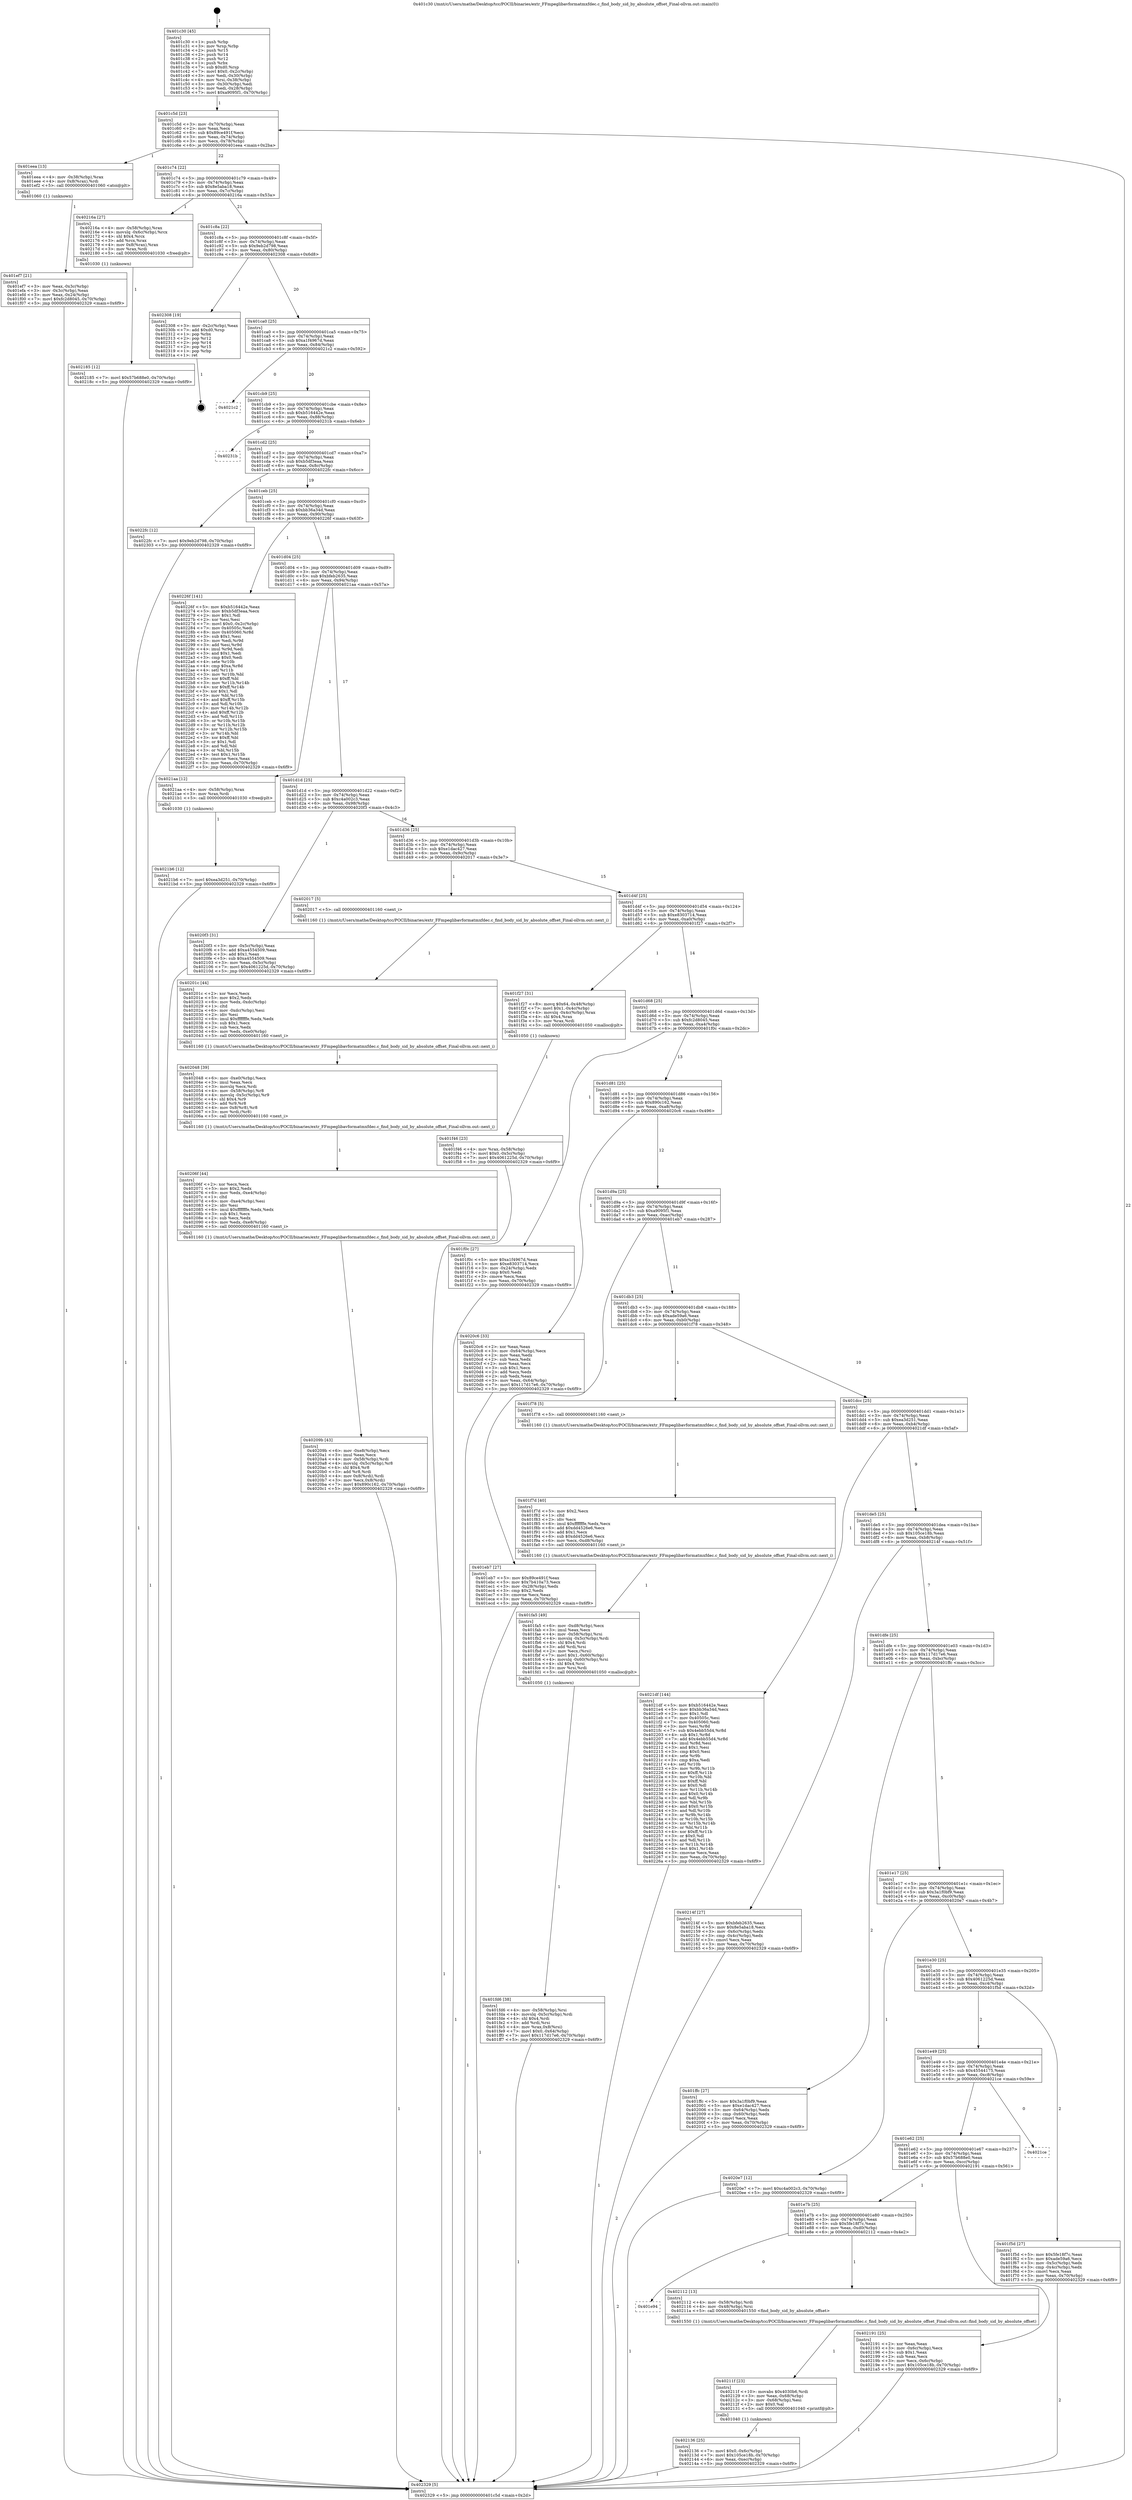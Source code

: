 digraph "0x401c30" {
  label = "0x401c30 (/mnt/c/Users/mathe/Desktop/tcc/POCII/binaries/extr_FFmpeglibavformatmxfdec.c_find_body_sid_by_absolute_offset_Final-ollvm.out::main(0))"
  labelloc = "t"
  node[shape=record]

  Entry [label="",width=0.3,height=0.3,shape=circle,fillcolor=black,style=filled]
  "0x401c5d" [label="{
     0x401c5d [23]\l
     | [instrs]\l
     &nbsp;&nbsp;0x401c5d \<+3\>: mov -0x70(%rbp),%eax\l
     &nbsp;&nbsp;0x401c60 \<+2\>: mov %eax,%ecx\l
     &nbsp;&nbsp;0x401c62 \<+6\>: sub $0x89ce491f,%ecx\l
     &nbsp;&nbsp;0x401c68 \<+3\>: mov %eax,-0x74(%rbp)\l
     &nbsp;&nbsp;0x401c6b \<+3\>: mov %ecx,-0x78(%rbp)\l
     &nbsp;&nbsp;0x401c6e \<+6\>: je 0000000000401eea \<main+0x2ba\>\l
  }"]
  "0x401eea" [label="{
     0x401eea [13]\l
     | [instrs]\l
     &nbsp;&nbsp;0x401eea \<+4\>: mov -0x38(%rbp),%rax\l
     &nbsp;&nbsp;0x401eee \<+4\>: mov 0x8(%rax),%rdi\l
     &nbsp;&nbsp;0x401ef2 \<+5\>: call 0000000000401060 \<atoi@plt\>\l
     | [calls]\l
     &nbsp;&nbsp;0x401060 \{1\} (unknown)\l
  }"]
  "0x401c74" [label="{
     0x401c74 [22]\l
     | [instrs]\l
     &nbsp;&nbsp;0x401c74 \<+5\>: jmp 0000000000401c79 \<main+0x49\>\l
     &nbsp;&nbsp;0x401c79 \<+3\>: mov -0x74(%rbp),%eax\l
     &nbsp;&nbsp;0x401c7c \<+5\>: sub $0x8e5aba18,%eax\l
     &nbsp;&nbsp;0x401c81 \<+3\>: mov %eax,-0x7c(%rbp)\l
     &nbsp;&nbsp;0x401c84 \<+6\>: je 000000000040216a \<main+0x53a\>\l
  }"]
  Exit [label="",width=0.3,height=0.3,shape=circle,fillcolor=black,style=filled,peripheries=2]
  "0x40216a" [label="{
     0x40216a [27]\l
     | [instrs]\l
     &nbsp;&nbsp;0x40216a \<+4\>: mov -0x58(%rbp),%rax\l
     &nbsp;&nbsp;0x40216e \<+4\>: movslq -0x6c(%rbp),%rcx\l
     &nbsp;&nbsp;0x402172 \<+4\>: shl $0x4,%rcx\l
     &nbsp;&nbsp;0x402176 \<+3\>: add %rcx,%rax\l
     &nbsp;&nbsp;0x402179 \<+4\>: mov 0x8(%rax),%rax\l
     &nbsp;&nbsp;0x40217d \<+3\>: mov %rax,%rdi\l
     &nbsp;&nbsp;0x402180 \<+5\>: call 0000000000401030 \<free@plt\>\l
     | [calls]\l
     &nbsp;&nbsp;0x401030 \{1\} (unknown)\l
  }"]
  "0x401c8a" [label="{
     0x401c8a [22]\l
     | [instrs]\l
     &nbsp;&nbsp;0x401c8a \<+5\>: jmp 0000000000401c8f \<main+0x5f\>\l
     &nbsp;&nbsp;0x401c8f \<+3\>: mov -0x74(%rbp),%eax\l
     &nbsp;&nbsp;0x401c92 \<+5\>: sub $0x9eb2d798,%eax\l
     &nbsp;&nbsp;0x401c97 \<+3\>: mov %eax,-0x80(%rbp)\l
     &nbsp;&nbsp;0x401c9a \<+6\>: je 0000000000402308 \<main+0x6d8\>\l
  }"]
  "0x4021b6" [label="{
     0x4021b6 [12]\l
     | [instrs]\l
     &nbsp;&nbsp;0x4021b6 \<+7\>: movl $0xea3d251,-0x70(%rbp)\l
     &nbsp;&nbsp;0x4021bd \<+5\>: jmp 0000000000402329 \<main+0x6f9\>\l
  }"]
  "0x402308" [label="{
     0x402308 [19]\l
     | [instrs]\l
     &nbsp;&nbsp;0x402308 \<+3\>: mov -0x2c(%rbp),%eax\l
     &nbsp;&nbsp;0x40230b \<+7\>: add $0xd0,%rsp\l
     &nbsp;&nbsp;0x402312 \<+1\>: pop %rbx\l
     &nbsp;&nbsp;0x402313 \<+2\>: pop %r12\l
     &nbsp;&nbsp;0x402315 \<+2\>: pop %r14\l
     &nbsp;&nbsp;0x402317 \<+2\>: pop %r15\l
     &nbsp;&nbsp;0x402319 \<+1\>: pop %rbp\l
     &nbsp;&nbsp;0x40231a \<+1\>: ret\l
  }"]
  "0x401ca0" [label="{
     0x401ca0 [25]\l
     | [instrs]\l
     &nbsp;&nbsp;0x401ca0 \<+5\>: jmp 0000000000401ca5 \<main+0x75\>\l
     &nbsp;&nbsp;0x401ca5 \<+3\>: mov -0x74(%rbp),%eax\l
     &nbsp;&nbsp;0x401ca8 \<+5\>: sub $0xa1f4967d,%eax\l
     &nbsp;&nbsp;0x401cad \<+6\>: mov %eax,-0x84(%rbp)\l
     &nbsp;&nbsp;0x401cb3 \<+6\>: je 00000000004021c2 \<main+0x592\>\l
  }"]
  "0x402185" [label="{
     0x402185 [12]\l
     | [instrs]\l
     &nbsp;&nbsp;0x402185 \<+7\>: movl $0x57b688e0,-0x70(%rbp)\l
     &nbsp;&nbsp;0x40218c \<+5\>: jmp 0000000000402329 \<main+0x6f9\>\l
  }"]
  "0x4021c2" [label="{
     0x4021c2\l
  }", style=dashed]
  "0x401cb9" [label="{
     0x401cb9 [25]\l
     | [instrs]\l
     &nbsp;&nbsp;0x401cb9 \<+5\>: jmp 0000000000401cbe \<main+0x8e\>\l
     &nbsp;&nbsp;0x401cbe \<+3\>: mov -0x74(%rbp),%eax\l
     &nbsp;&nbsp;0x401cc1 \<+5\>: sub $0xb516442e,%eax\l
     &nbsp;&nbsp;0x401cc6 \<+6\>: mov %eax,-0x88(%rbp)\l
     &nbsp;&nbsp;0x401ccc \<+6\>: je 000000000040231b \<main+0x6eb\>\l
  }"]
  "0x402136" [label="{
     0x402136 [25]\l
     | [instrs]\l
     &nbsp;&nbsp;0x402136 \<+7\>: movl $0x0,-0x6c(%rbp)\l
     &nbsp;&nbsp;0x40213d \<+7\>: movl $0x105ce18b,-0x70(%rbp)\l
     &nbsp;&nbsp;0x402144 \<+6\>: mov %eax,-0xec(%rbp)\l
     &nbsp;&nbsp;0x40214a \<+5\>: jmp 0000000000402329 \<main+0x6f9\>\l
  }"]
  "0x40231b" [label="{
     0x40231b\l
  }", style=dashed]
  "0x401cd2" [label="{
     0x401cd2 [25]\l
     | [instrs]\l
     &nbsp;&nbsp;0x401cd2 \<+5\>: jmp 0000000000401cd7 \<main+0xa7\>\l
     &nbsp;&nbsp;0x401cd7 \<+3\>: mov -0x74(%rbp),%eax\l
     &nbsp;&nbsp;0x401cda \<+5\>: sub $0xb5df3eaa,%eax\l
     &nbsp;&nbsp;0x401cdf \<+6\>: mov %eax,-0x8c(%rbp)\l
     &nbsp;&nbsp;0x401ce5 \<+6\>: je 00000000004022fc \<main+0x6cc\>\l
  }"]
  "0x40211f" [label="{
     0x40211f [23]\l
     | [instrs]\l
     &nbsp;&nbsp;0x40211f \<+10\>: movabs $0x4030b6,%rdi\l
     &nbsp;&nbsp;0x402129 \<+3\>: mov %eax,-0x68(%rbp)\l
     &nbsp;&nbsp;0x40212c \<+3\>: mov -0x68(%rbp),%esi\l
     &nbsp;&nbsp;0x40212f \<+2\>: mov $0x0,%al\l
     &nbsp;&nbsp;0x402131 \<+5\>: call 0000000000401040 \<printf@plt\>\l
     | [calls]\l
     &nbsp;&nbsp;0x401040 \{1\} (unknown)\l
  }"]
  "0x4022fc" [label="{
     0x4022fc [12]\l
     | [instrs]\l
     &nbsp;&nbsp;0x4022fc \<+7\>: movl $0x9eb2d798,-0x70(%rbp)\l
     &nbsp;&nbsp;0x402303 \<+5\>: jmp 0000000000402329 \<main+0x6f9\>\l
  }"]
  "0x401ceb" [label="{
     0x401ceb [25]\l
     | [instrs]\l
     &nbsp;&nbsp;0x401ceb \<+5\>: jmp 0000000000401cf0 \<main+0xc0\>\l
     &nbsp;&nbsp;0x401cf0 \<+3\>: mov -0x74(%rbp),%eax\l
     &nbsp;&nbsp;0x401cf3 \<+5\>: sub $0xbb36a34d,%eax\l
     &nbsp;&nbsp;0x401cf8 \<+6\>: mov %eax,-0x90(%rbp)\l
     &nbsp;&nbsp;0x401cfe \<+6\>: je 000000000040226f \<main+0x63f\>\l
  }"]
  "0x401e94" [label="{
     0x401e94\l
  }", style=dashed]
  "0x40226f" [label="{
     0x40226f [141]\l
     | [instrs]\l
     &nbsp;&nbsp;0x40226f \<+5\>: mov $0xb516442e,%eax\l
     &nbsp;&nbsp;0x402274 \<+5\>: mov $0xb5df3eaa,%ecx\l
     &nbsp;&nbsp;0x402279 \<+2\>: mov $0x1,%dl\l
     &nbsp;&nbsp;0x40227b \<+2\>: xor %esi,%esi\l
     &nbsp;&nbsp;0x40227d \<+7\>: movl $0x0,-0x2c(%rbp)\l
     &nbsp;&nbsp;0x402284 \<+7\>: mov 0x40505c,%edi\l
     &nbsp;&nbsp;0x40228b \<+8\>: mov 0x405060,%r8d\l
     &nbsp;&nbsp;0x402293 \<+3\>: sub $0x1,%esi\l
     &nbsp;&nbsp;0x402296 \<+3\>: mov %edi,%r9d\l
     &nbsp;&nbsp;0x402299 \<+3\>: add %esi,%r9d\l
     &nbsp;&nbsp;0x40229c \<+4\>: imul %r9d,%edi\l
     &nbsp;&nbsp;0x4022a0 \<+3\>: and $0x1,%edi\l
     &nbsp;&nbsp;0x4022a3 \<+3\>: cmp $0x0,%edi\l
     &nbsp;&nbsp;0x4022a6 \<+4\>: sete %r10b\l
     &nbsp;&nbsp;0x4022aa \<+4\>: cmp $0xa,%r8d\l
     &nbsp;&nbsp;0x4022ae \<+4\>: setl %r11b\l
     &nbsp;&nbsp;0x4022b2 \<+3\>: mov %r10b,%bl\l
     &nbsp;&nbsp;0x4022b5 \<+3\>: xor $0xff,%bl\l
     &nbsp;&nbsp;0x4022b8 \<+3\>: mov %r11b,%r14b\l
     &nbsp;&nbsp;0x4022bb \<+4\>: xor $0xff,%r14b\l
     &nbsp;&nbsp;0x4022bf \<+3\>: xor $0x1,%dl\l
     &nbsp;&nbsp;0x4022c2 \<+3\>: mov %bl,%r15b\l
     &nbsp;&nbsp;0x4022c5 \<+4\>: and $0xff,%r15b\l
     &nbsp;&nbsp;0x4022c9 \<+3\>: and %dl,%r10b\l
     &nbsp;&nbsp;0x4022cc \<+3\>: mov %r14b,%r12b\l
     &nbsp;&nbsp;0x4022cf \<+4\>: and $0xff,%r12b\l
     &nbsp;&nbsp;0x4022d3 \<+3\>: and %dl,%r11b\l
     &nbsp;&nbsp;0x4022d6 \<+3\>: or %r10b,%r15b\l
     &nbsp;&nbsp;0x4022d9 \<+3\>: or %r11b,%r12b\l
     &nbsp;&nbsp;0x4022dc \<+3\>: xor %r12b,%r15b\l
     &nbsp;&nbsp;0x4022df \<+3\>: or %r14b,%bl\l
     &nbsp;&nbsp;0x4022e2 \<+3\>: xor $0xff,%bl\l
     &nbsp;&nbsp;0x4022e5 \<+3\>: or $0x1,%dl\l
     &nbsp;&nbsp;0x4022e8 \<+2\>: and %dl,%bl\l
     &nbsp;&nbsp;0x4022ea \<+3\>: or %bl,%r15b\l
     &nbsp;&nbsp;0x4022ed \<+4\>: test $0x1,%r15b\l
     &nbsp;&nbsp;0x4022f1 \<+3\>: cmovne %ecx,%eax\l
     &nbsp;&nbsp;0x4022f4 \<+3\>: mov %eax,-0x70(%rbp)\l
     &nbsp;&nbsp;0x4022f7 \<+5\>: jmp 0000000000402329 \<main+0x6f9\>\l
  }"]
  "0x401d04" [label="{
     0x401d04 [25]\l
     | [instrs]\l
     &nbsp;&nbsp;0x401d04 \<+5\>: jmp 0000000000401d09 \<main+0xd9\>\l
     &nbsp;&nbsp;0x401d09 \<+3\>: mov -0x74(%rbp),%eax\l
     &nbsp;&nbsp;0x401d0c \<+5\>: sub $0xbfeb2635,%eax\l
     &nbsp;&nbsp;0x401d11 \<+6\>: mov %eax,-0x94(%rbp)\l
     &nbsp;&nbsp;0x401d17 \<+6\>: je 00000000004021aa \<main+0x57a\>\l
  }"]
  "0x402112" [label="{
     0x402112 [13]\l
     | [instrs]\l
     &nbsp;&nbsp;0x402112 \<+4\>: mov -0x58(%rbp),%rdi\l
     &nbsp;&nbsp;0x402116 \<+4\>: mov -0x48(%rbp),%rsi\l
     &nbsp;&nbsp;0x40211a \<+5\>: call 0000000000401550 \<find_body_sid_by_absolute_offset\>\l
     | [calls]\l
     &nbsp;&nbsp;0x401550 \{1\} (/mnt/c/Users/mathe/Desktop/tcc/POCII/binaries/extr_FFmpeglibavformatmxfdec.c_find_body_sid_by_absolute_offset_Final-ollvm.out::find_body_sid_by_absolute_offset)\l
  }"]
  "0x4021aa" [label="{
     0x4021aa [12]\l
     | [instrs]\l
     &nbsp;&nbsp;0x4021aa \<+4\>: mov -0x58(%rbp),%rax\l
     &nbsp;&nbsp;0x4021ae \<+3\>: mov %rax,%rdi\l
     &nbsp;&nbsp;0x4021b1 \<+5\>: call 0000000000401030 \<free@plt\>\l
     | [calls]\l
     &nbsp;&nbsp;0x401030 \{1\} (unknown)\l
  }"]
  "0x401d1d" [label="{
     0x401d1d [25]\l
     | [instrs]\l
     &nbsp;&nbsp;0x401d1d \<+5\>: jmp 0000000000401d22 \<main+0xf2\>\l
     &nbsp;&nbsp;0x401d22 \<+3\>: mov -0x74(%rbp),%eax\l
     &nbsp;&nbsp;0x401d25 \<+5\>: sub $0xc4a002c3,%eax\l
     &nbsp;&nbsp;0x401d2a \<+6\>: mov %eax,-0x98(%rbp)\l
     &nbsp;&nbsp;0x401d30 \<+6\>: je 00000000004020f3 \<main+0x4c3\>\l
  }"]
  "0x401e7b" [label="{
     0x401e7b [25]\l
     | [instrs]\l
     &nbsp;&nbsp;0x401e7b \<+5\>: jmp 0000000000401e80 \<main+0x250\>\l
     &nbsp;&nbsp;0x401e80 \<+3\>: mov -0x74(%rbp),%eax\l
     &nbsp;&nbsp;0x401e83 \<+5\>: sub $0x5fe18f7c,%eax\l
     &nbsp;&nbsp;0x401e88 \<+6\>: mov %eax,-0xd0(%rbp)\l
     &nbsp;&nbsp;0x401e8e \<+6\>: je 0000000000402112 \<main+0x4e2\>\l
  }"]
  "0x4020f3" [label="{
     0x4020f3 [31]\l
     | [instrs]\l
     &nbsp;&nbsp;0x4020f3 \<+3\>: mov -0x5c(%rbp),%eax\l
     &nbsp;&nbsp;0x4020f6 \<+5\>: add $0xa4554509,%eax\l
     &nbsp;&nbsp;0x4020fb \<+3\>: add $0x1,%eax\l
     &nbsp;&nbsp;0x4020fe \<+5\>: sub $0xa4554509,%eax\l
     &nbsp;&nbsp;0x402103 \<+3\>: mov %eax,-0x5c(%rbp)\l
     &nbsp;&nbsp;0x402106 \<+7\>: movl $0x4061225d,-0x70(%rbp)\l
     &nbsp;&nbsp;0x40210d \<+5\>: jmp 0000000000402329 \<main+0x6f9\>\l
  }"]
  "0x401d36" [label="{
     0x401d36 [25]\l
     | [instrs]\l
     &nbsp;&nbsp;0x401d36 \<+5\>: jmp 0000000000401d3b \<main+0x10b\>\l
     &nbsp;&nbsp;0x401d3b \<+3\>: mov -0x74(%rbp),%eax\l
     &nbsp;&nbsp;0x401d3e \<+5\>: sub $0xe1dac427,%eax\l
     &nbsp;&nbsp;0x401d43 \<+6\>: mov %eax,-0x9c(%rbp)\l
     &nbsp;&nbsp;0x401d49 \<+6\>: je 0000000000402017 \<main+0x3e7\>\l
  }"]
  "0x402191" [label="{
     0x402191 [25]\l
     | [instrs]\l
     &nbsp;&nbsp;0x402191 \<+2\>: xor %eax,%eax\l
     &nbsp;&nbsp;0x402193 \<+3\>: mov -0x6c(%rbp),%ecx\l
     &nbsp;&nbsp;0x402196 \<+3\>: sub $0x1,%eax\l
     &nbsp;&nbsp;0x402199 \<+2\>: sub %eax,%ecx\l
     &nbsp;&nbsp;0x40219b \<+3\>: mov %ecx,-0x6c(%rbp)\l
     &nbsp;&nbsp;0x40219e \<+7\>: movl $0x105ce18b,-0x70(%rbp)\l
     &nbsp;&nbsp;0x4021a5 \<+5\>: jmp 0000000000402329 \<main+0x6f9\>\l
  }"]
  "0x402017" [label="{
     0x402017 [5]\l
     | [instrs]\l
     &nbsp;&nbsp;0x402017 \<+5\>: call 0000000000401160 \<next_i\>\l
     | [calls]\l
     &nbsp;&nbsp;0x401160 \{1\} (/mnt/c/Users/mathe/Desktop/tcc/POCII/binaries/extr_FFmpeglibavformatmxfdec.c_find_body_sid_by_absolute_offset_Final-ollvm.out::next_i)\l
  }"]
  "0x401d4f" [label="{
     0x401d4f [25]\l
     | [instrs]\l
     &nbsp;&nbsp;0x401d4f \<+5\>: jmp 0000000000401d54 \<main+0x124\>\l
     &nbsp;&nbsp;0x401d54 \<+3\>: mov -0x74(%rbp),%eax\l
     &nbsp;&nbsp;0x401d57 \<+5\>: sub $0xe8303714,%eax\l
     &nbsp;&nbsp;0x401d5c \<+6\>: mov %eax,-0xa0(%rbp)\l
     &nbsp;&nbsp;0x401d62 \<+6\>: je 0000000000401f27 \<main+0x2f7\>\l
  }"]
  "0x401e62" [label="{
     0x401e62 [25]\l
     | [instrs]\l
     &nbsp;&nbsp;0x401e62 \<+5\>: jmp 0000000000401e67 \<main+0x237\>\l
     &nbsp;&nbsp;0x401e67 \<+3\>: mov -0x74(%rbp),%eax\l
     &nbsp;&nbsp;0x401e6a \<+5\>: sub $0x57b688e0,%eax\l
     &nbsp;&nbsp;0x401e6f \<+6\>: mov %eax,-0xcc(%rbp)\l
     &nbsp;&nbsp;0x401e75 \<+6\>: je 0000000000402191 \<main+0x561\>\l
  }"]
  "0x401f27" [label="{
     0x401f27 [31]\l
     | [instrs]\l
     &nbsp;&nbsp;0x401f27 \<+8\>: movq $0x64,-0x48(%rbp)\l
     &nbsp;&nbsp;0x401f2f \<+7\>: movl $0x1,-0x4c(%rbp)\l
     &nbsp;&nbsp;0x401f36 \<+4\>: movslq -0x4c(%rbp),%rax\l
     &nbsp;&nbsp;0x401f3a \<+4\>: shl $0x4,%rax\l
     &nbsp;&nbsp;0x401f3e \<+3\>: mov %rax,%rdi\l
     &nbsp;&nbsp;0x401f41 \<+5\>: call 0000000000401050 \<malloc@plt\>\l
     | [calls]\l
     &nbsp;&nbsp;0x401050 \{1\} (unknown)\l
  }"]
  "0x401d68" [label="{
     0x401d68 [25]\l
     | [instrs]\l
     &nbsp;&nbsp;0x401d68 \<+5\>: jmp 0000000000401d6d \<main+0x13d\>\l
     &nbsp;&nbsp;0x401d6d \<+3\>: mov -0x74(%rbp),%eax\l
     &nbsp;&nbsp;0x401d70 \<+5\>: sub $0xfc2d8045,%eax\l
     &nbsp;&nbsp;0x401d75 \<+6\>: mov %eax,-0xa4(%rbp)\l
     &nbsp;&nbsp;0x401d7b \<+6\>: je 0000000000401f0c \<main+0x2dc\>\l
  }"]
  "0x4021ce" [label="{
     0x4021ce\l
  }", style=dashed]
  "0x401f0c" [label="{
     0x401f0c [27]\l
     | [instrs]\l
     &nbsp;&nbsp;0x401f0c \<+5\>: mov $0xa1f4967d,%eax\l
     &nbsp;&nbsp;0x401f11 \<+5\>: mov $0xe8303714,%ecx\l
     &nbsp;&nbsp;0x401f16 \<+3\>: mov -0x24(%rbp),%edx\l
     &nbsp;&nbsp;0x401f19 \<+3\>: cmp $0x0,%edx\l
     &nbsp;&nbsp;0x401f1c \<+3\>: cmove %ecx,%eax\l
     &nbsp;&nbsp;0x401f1f \<+3\>: mov %eax,-0x70(%rbp)\l
     &nbsp;&nbsp;0x401f22 \<+5\>: jmp 0000000000402329 \<main+0x6f9\>\l
  }"]
  "0x401d81" [label="{
     0x401d81 [25]\l
     | [instrs]\l
     &nbsp;&nbsp;0x401d81 \<+5\>: jmp 0000000000401d86 \<main+0x156\>\l
     &nbsp;&nbsp;0x401d86 \<+3\>: mov -0x74(%rbp),%eax\l
     &nbsp;&nbsp;0x401d89 \<+5\>: sub $0x890c162,%eax\l
     &nbsp;&nbsp;0x401d8e \<+6\>: mov %eax,-0xa8(%rbp)\l
     &nbsp;&nbsp;0x401d94 \<+6\>: je 00000000004020c6 \<main+0x496\>\l
  }"]
  "0x40209b" [label="{
     0x40209b [43]\l
     | [instrs]\l
     &nbsp;&nbsp;0x40209b \<+6\>: mov -0xe8(%rbp),%ecx\l
     &nbsp;&nbsp;0x4020a1 \<+3\>: imul %eax,%ecx\l
     &nbsp;&nbsp;0x4020a4 \<+4\>: mov -0x58(%rbp),%rdi\l
     &nbsp;&nbsp;0x4020a8 \<+4\>: movslq -0x5c(%rbp),%r8\l
     &nbsp;&nbsp;0x4020ac \<+4\>: shl $0x4,%r8\l
     &nbsp;&nbsp;0x4020b0 \<+3\>: add %r8,%rdi\l
     &nbsp;&nbsp;0x4020b3 \<+4\>: mov 0x8(%rdi),%rdi\l
     &nbsp;&nbsp;0x4020b7 \<+3\>: mov %ecx,0x8(%rdi)\l
     &nbsp;&nbsp;0x4020ba \<+7\>: movl $0x890c162,-0x70(%rbp)\l
     &nbsp;&nbsp;0x4020c1 \<+5\>: jmp 0000000000402329 \<main+0x6f9\>\l
  }"]
  "0x4020c6" [label="{
     0x4020c6 [33]\l
     | [instrs]\l
     &nbsp;&nbsp;0x4020c6 \<+2\>: xor %eax,%eax\l
     &nbsp;&nbsp;0x4020c8 \<+3\>: mov -0x64(%rbp),%ecx\l
     &nbsp;&nbsp;0x4020cb \<+2\>: mov %eax,%edx\l
     &nbsp;&nbsp;0x4020cd \<+2\>: sub %ecx,%edx\l
     &nbsp;&nbsp;0x4020cf \<+2\>: mov %eax,%ecx\l
     &nbsp;&nbsp;0x4020d1 \<+3\>: sub $0x1,%ecx\l
     &nbsp;&nbsp;0x4020d4 \<+2\>: add %ecx,%edx\l
     &nbsp;&nbsp;0x4020d6 \<+2\>: sub %edx,%eax\l
     &nbsp;&nbsp;0x4020d8 \<+3\>: mov %eax,-0x64(%rbp)\l
     &nbsp;&nbsp;0x4020db \<+7\>: movl $0x117d17e6,-0x70(%rbp)\l
     &nbsp;&nbsp;0x4020e2 \<+5\>: jmp 0000000000402329 \<main+0x6f9\>\l
  }"]
  "0x401d9a" [label="{
     0x401d9a [25]\l
     | [instrs]\l
     &nbsp;&nbsp;0x401d9a \<+5\>: jmp 0000000000401d9f \<main+0x16f\>\l
     &nbsp;&nbsp;0x401d9f \<+3\>: mov -0x74(%rbp),%eax\l
     &nbsp;&nbsp;0x401da2 \<+5\>: sub $0xa9095f1,%eax\l
     &nbsp;&nbsp;0x401da7 \<+6\>: mov %eax,-0xac(%rbp)\l
     &nbsp;&nbsp;0x401dad \<+6\>: je 0000000000401eb7 \<main+0x287\>\l
  }"]
  "0x40206f" [label="{
     0x40206f [44]\l
     | [instrs]\l
     &nbsp;&nbsp;0x40206f \<+2\>: xor %ecx,%ecx\l
     &nbsp;&nbsp;0x402071 \<+5\>: mov $0x2,%edx\l
     &nbsp;&nbsp;0x402076 \<+6\>: mov %edx,-0xe4(%rbp)\l
     &nbsp;&nbsp;0x40207c \<+1\>: cltd\l
     &nbsp;&nbsp;0x40207d \<+6\>: mov -0xe4(%rbp),%esi\l
     &nbsp;&nbsp;0x402083 \<+2\>: idiv %esi\l
     &nbsp;&nbsp;0x402085 \<+6\>: imul $0xfffffffe,%edx,%edx\l
     &nbsp;&nbsp;0x40208b \<+3\>: sub $0x1,%ecx\l
     &nbsp;&nbsp;0x40208e \<+2\>: sub %ecx,%edx\l
     &nbsp;&nbsp;0x402090 \<+6\>: mov %edx,-0xe8(%rbp)\l
     &nbsp;&nbsp;0x402096 \<+5\>: call 0000000000401160 \<next_i\>\l
     | [calls]\l
     &nbsp;&nbsp;0x401160 \{1\} (/mnt/c/Users/mathe/Desktop/tcc/POCII/binaries/extr_FFmpeglibavformatmxfdec.c_find_body_sid_by_absolute_offset_Final-ollvm.out::next_i)\l
  }"]
  "0x401eb7" [label="{
     0x401eb7 [27]\l
     | [instrs]\l
     &nbsp;&nbsp;0x401eb7 \<+5\>: mov $0x89ce491f,%eax\l
     &nbsp;&nbsp;0x401ebc \<+5\>: mov $0x7b410a73,%ecx\l
     &nbsp;&nbsp;0x401ec1 \<+3\>: mov -0x28(%rbp),%edx\l
     &nbsp;&nbsp;0x401ec4 \<+3\>: cmp $0x2,%edx\l
     &nbsp;&nbsp;0x401ec7 \<+3\>: cmovne %ecx,%eax\l
     &nbsp;&nbsp;0x401eca \<+3\>: mov %eax,-0x70(%rbp)\l
     &nbsp;&nbsp;0x401ecd \<+5\>: jmp 0000000000402329 \<main+0x6f9\>\l
  }"]
  "0x401db3" [label="{
     0x401db3 [25]\l
     | [instrs]\l
     &nbsp;&nbsp;0x401db3 \<+5\>: jmp 0000000000401db8 \<main+0x188\>\l
     &nbsp;&nbsp;0x401db8 \<+3\>: mov -0x74(%rbp),%eax\l
     &nbsp;&nbsp;0x401dbb \<+5\>: sub $0xade59a6,%eax\l
     &nbsp;&nbsp;0x401dc0 \<+6\>: mov %eax,-0xb0(%rbp)\l
     &nbsp;&nbsp;0x401dc6 \<+6\>: je 0000000000401f78 \<main+0x348\>\l
  }"]
  "0x402329" [label="{
     0x402329 [5]\l
     | [instrs]\l
     &nbsp;&nbsp;0x402329 \<+5\>: jmp 0000000000401c5d \<main+0x2d\>\l
  }"]
  "0x401c30" [label="{
     0x401c30 [45]\l
     | [instrs]\l
     &nbsp;&nbsp;0x401c30 \<+1\>: push %rbp\l
     &nbsp;&nbsp;0x401c31 \<+3\>: mov %rsp,%rbp\l
     &nbsp;&nbsp;0x401c34 \<+2\>: push %r15\l
     &nbsp;&nbsp;0x401c36 \<+2\>: push %r14\l
     &nbsp;&nbsp;0x401c38 \<+2\>: push %r12\l
     &nbsp;&nbsp;0x401c3a \<+1\>: push %rbx\l
     &nbsp;&nbsp;0x401c3b \<+7\>: sub $0xd0,%rsp\l
     &nbsp;&nbsp;0x401c42 \<+7\>: movl $0x0,-0x2c(%rbp)\l
     &nbsp;&nbsp;0x401c49 \<+3\>: mov %edi,-0x30(%rbp)\l
     &nbsp;&nbsp;0x401c4c \<+4\>: mov %rsi,-0x38(%rbp)\l
     &nbsp;&nbsp;0x401c50 \<+3\>: mov -0x30(%rbp),%edi\l
     &nbsp;&nbsp;0x401c53 \<+3\>: mov %edi,-0x28(%rbp)\l
     &nbsp;&nbsp;0x401c56 \<+7\>: movl $0xa9095f1,-0x70(%rbp)\l
  }"]
  "0x401ef7" [label="{
     0x401ef7 [21]\l
     | [instrs]\l
     &nbsp;&nbsp;0x401ef7 \<+3\>: mov %eax,-0x3c(%rbp)\l
     &nbsp;&nbsp;0x401efa \<+3\>: mov -0x3c(%rbp),%eax\l
     &nbsp;&nbsp;0x401efd \<+3\>: mov %eax,-0x24(%rbp)\l
     &nbsp;&nbsp;0x401f00 \<+7\>: movl $0xfc2d8045,-0x70(%rbp)\l
     &nbsp;&nbsp;0x401f07 \<+5\>: jmp 0000000000402329 \<main+0x6f9\>\l
  }"]
  "0x401f46" [label="{
     0x401f46 [23]\l
     | [instrs]\l
     &nbsp;&nbsp;0x401f46 \<+4\>: mov %rax,-0x58(%rbp)\l
     &nbsp;&nbsp;0x401f4a \<+7\>: movl $0x0,-0x5c(%rbp)\l
     &nbsp;&nbsp;0x401f51 \<+7\>: movl $0x4061225d,-0x70(%rbp)\l
     &nbsp;&nbsp;0x401f58 \<+5\>: jmp 0000000000402329 \<main+0x6f9\>\l
  }"]
  "0x402048" [label="{
     0x402048 [39]\l
     | [instrs]\l
     &nbsp;&nbsp;0x402048 \<+6\>: mov -0xe0(%rbp),%ecx\l
     &nbsp;&nbsp;0x40204e \<+3\>: imul %eax,%ecx\l
     &nbsp;&nbsp;0x402051 \<+3\>: movslq %ecx,%rdi\l
     &nbsp;&nbsp;0x402054 \<+4\>: mov -0x58(%rbp),%r8\l
     &nbsp;&nbsp;0x402058 \<+4\>: movslq -0x5c(%rbp),%r9\l
     &nbsp;&nbsp;0x40205c \<+4\>: shl $0x4,%r9\l
     &nbsp;&nbsp;0x402060 \<+3\>: add %r9,%r8\l
     &nbsp;&nbsp;0x402063 \<+4\>: mov 0x8(%r8),%r8\l
     &nbsp;&nbsp;0x402067 \<+3\>: mov %rdi,(%r8)\l
     &nbsp;&nbsp;0x40206a \<+5\>: call 0000000000401160 \<next_i\>\l
     | [calls]\l
     &nbsp;&nbsp;0x401160 \{1\} (/mnt/c/Users/mathe/Desktop/tcc/POCII/binaries/extr_FFmpeglibavformatmxfdec.c_find_body_sid_by_absolute_offset_Final-ollvm.out::next_i)\l
  }"]
  "0x401f78" [label="{
     0x401f78 [5]\l
     | [instrs]\l
     &nbsp;&nbsp;0x401f78 \<+5\>: call 0000000000401160 \<next_i\>\l
     | [calls]\l
     &nbsp;&nbsp;0x401160 \{1\} (/mnt/c/Users/mathe/Desktop/tcc/POCII/binaries/extr_FFmpeglibavformatmxfdec.c_find_body_sid_by_absolute_offset_Final-ollvm.out::next_i)\l
  }"]
  "0x401dcc" [label="{
     0x401dcc [25]\l
     | [instrs]\l
     &nbsp;&nbsp;0x401dcc \<+5\>: jmp 0000000000401dd1 \<main+0x1a1\>\l
     &nbsp;&nbsp;0x401dd1 \<+3\>: mov -0x74(%rbp),%eax\l
     &nbsp;&nbsp;0x401dd4 \<+5\>: sub $0xea3d251,%eax\l
     &nbsp;&nbsp;0x401dd9 \<+6\>: mov %eax,-0xb4(%rbp)\l
     &nbsp;&nbsp;0x401ddf \<+6\>: je 00000000004021df \<main+0x5af\>\l
  }"]
  "0x40201c" [label="{
     0x40201c [44]\l
     | [instrs]\l
     &nbsp;&nbsp;0x40201c \<+2\>: xor %ecx,%ecx\l
     &nbsp;&nbsp;0x40201e \<+5\>: mov $0x2,%edx\l
     &nbsp;&nbsp;0x402023 \<+6\>: mov %edx,-0xdc(%rbp)\l
     &nbsp;&nbsp;0x402029 \<+1\>: cltd\l
     &nbsp;&nbsp;0x40202a \<+6\>: mov -0xdc(%rbp),%esi\l
     &nbsp;&nbsp;0x402030 \<+2\>: idiv %esi\l
     &nbsp;&nbsp;0x402032 \<+6\>: imul $0xfffffffe,%edx,%edx\l
     &nbsp;&nbsp;0x402038 \<+3\>: sub $0x1,%ecx\l
     &nbsp;&nbsp;0x40203b \<+2\>: sub %ecx,%edx\l
     &nbsp;&nbsp;0x40203d \<+6\>: mov %edx,-0xe0(%rbp)\l
     &nbsp;&nbsp;0x402043 \<+5\>: call 0000000000401160 \<next_i\>\l
     | [calls]\l
     &nbsp;&nbsp;0x401160 \{1\} (/mnt/c/Users/mathe/Desktop/tcc/POCII/binaries/extr_FFmpeglibavformatmxfdec.c_find_body_sid_by_absolute_offset_Final-ollvm.out::next_i)\l
  }"]
  "0x4021df" [label="{
     0x4021df [144]\l
     | [instrs]\l
     &nbsp;&nbsp;0x4021df \<+5\>: mov $0xb516442e,%eax\l
     &nbsp;&nbsp;0x4021e4 \<+5\>: mov $0xbb36a34d,%ecx\l
     &nbsp;&nbsp;0x4021e9 \<+2\>: mov $0x1,%dl\l
     &nbsp;&nbsp;0x4021eb \<+7\>: mov 0x40505c,%esi\l
     &nbsp;&nbsp;0x4021f2 \<+7\>: mov 0x405060,%edi\l
     &nbsp;&nbsp;0x4021f9 \<+3\>: mov %esi,%r8d\l
     &nbsp;&nbsp;0x4021fc \<+7\>: sub $0x4ebb55d4,%r8d\l
     &nbsp;&nbsp;0x402203 \<+4\>: sub $0x1,%r8d\l
     &nbsp;&nbsp;0x402207 \<+7\>: add $0x4ebb55d4,%r8d\l
     &nbsp;&nbsp;0x40220e \<+4\>: imul %r8d,%esi\l
     &nbsp;&nbsp;0x402212 \<+3\>: and $0x1,%esi\l
     &nbsp;&nbsp;0x402215 \<+3\>: cmp $0x0,%esi\l
     &nbsp;&nbsp;0x402218 \<+4\>: sete %r9b\l
     &nbsp;&nbsp;0x40221c \<+3\>: cmp $0xa,%edi\l
     &nbsp;&nbsp;0x40221f \<+4\>: setl %r10b\l
     &nbsp;&nbsp;0x402223 \<+3\>: mov %r9b,%r11b\l
     &nbsp;&nbsp;0x402226 \<+4\>: xor $0xff,%r11b\l
     &nbsp;&nbsp;0x40222a \<+3\>: mov %r10b,%bl\l
     &nbsp;&nbsp;0x40222d \<+3\>: xor $0xff,%bl\l
     &nbsp;&nbsp;0x402230 \<+3\>: xor $0x0,%dl\l
     &nbsp;&nbsp;0x402233 \<+3\>: mov %r11b,%r14b\l
     &nbsp;&nbsp;0x402236 \<+4\>: and $0x0,%r14b\l
     &nbsp;&nbsp;0x40223a \<+3\>: and %dl,%r9b\l
     &nbsp;&nbsp;0x40223d \<+3\>: mov %bl,%r15b\l
     &nbsp;&nbsp;0x402240 \<+4\>: and $0x0,%r15b\l
     &nbsp;&nbsp;0x402244 \<+3\>: and %dl,%r10b\l
     &nbsp;&nbsp;0x402247 \<+3\>: or %r9b,%r14b\l
     &nbsp;&nbsp;0x40224a \<+3\>: or %r10b,%r15b\l
     &nbsp;&nbsp;0x40224d \<+3\>: xor %r15b,%r14b\l
     &nbsp;&nbsp;0x402250 \<+3\>: or %bl,%r11b\l
     &nbsp;&nbsp;0x402253 \<+4\>: xor $0xff,%r11b\l
     &nbsp;&nbsp;0x402257 \<+3\>: or $0x0,%dl\l
     &nbsp;&nbsp;0x40225a \<+3\>: and %dl,%r11b\l
     &nbsp;&nbsp;0x40225d \<+3\>: or %r11b,%r14b\l
     &nbsp;&nbsp;0x402260 \<+4\>: test $0x1,%r14b\l
     &nbsp;&nbsp;0x402264 \<+3\>: cmovne %ecx,%eax\l
     &nbsp;&nbsp;0x402267 \<+3\>: mov %eax,-0x70(%rbp)\l
     &nbsp;&nbsp;0x40226a \<+5\>: jmp 0000000000402329 \<main+0x6f9\>\l
  }"]
  "0x401de5" [label="{
     0x401de5 [25]\l
     | [instrs]\l
     &nbsp;&nbsp;0x401de5 \<+5\>: jmp 0000000000401dea \<main+0x1ba\>\l
     &nbsp;&nbsp;0x401dea \<+3\>: mov -0x74(%rbp),%eax\l
     &nbsp;&nbsp;0x401ded \<+5\>: sub $0x105ce18b,%eax\l
     &nbsp;&nbsp;0x401df2 \<+6\>: mov %eax,-0xb8(%rbp)\l
     &nbsp;&nbsp;0x401df8 \<+6\>: je 000000000040214f \<main+0x51f\>\l
  }"]
  "0x401fd6" [label="{
     0x401fd6 [38]\l
     | [instrs]\l
     &nbsp;&nbsp;0x401fd6 \<+4\>: mov -0x58(%rbp),%rsi\l
     &nbsp;&nbsp;0x401fda \<+4\>: movslq -0x5c(%rbp),%rdi\l
     &nbsp;&nbsp;0x401fde \<+4\>: shl $0x4,%rdi\l
     &nbsp;&nbsp;0x401fe2 \<+3\>: add %rdi,%rsi\l
     &nbsp;&nbsp;0x401fe5 \<+4\>: mov %rax,0x8(%rsi)\l
     &nbsp;&nbsp;0x401fe9 \<+7\>: movl $0x0,-0x64(%rbp)\l
     &nbsp;&nbsp;0x401ff0 \<+7\>: movl $0x117d17e6,-0x70(%rbp)\l
     &nbsp;&nbsp;0x401ff7 \<+5\>: jmp 0000000000402329 \<main+0x6f9\>\l
  }"]
  "0x40214f" [label="{
     0x40214f [27]\l
     | [instrs]\l
     &nbsp;&nbsp;0x40214f \<+5\>: mov $0xbfeb2635,%eax\l
     &nbsp;&nbsp;0x402154 \<+5\>: mov $0x8e5aba18,%ecx\l
     &nbsp;&nbsp;0x402159 \<+3\>: mov -0x6c(%rbp),%edx\l
     &nbsp;&nbsp;0x40215c \<+3\>: cmp -0x4c(%rbp),%edx\l
     &nbsp;&nbsp;0x40215f \<+3\>: cmovl %ecx,%eax\l
     &nbsp;&nbsp;0x402162 \<+3\>: mov %eax,-0x70(%rbp)\l
     &nbsp;&nbsp;0x402165 \<+5\>: jmp 0000000000402329 \<main+0x6f9\>\l
  }"]
  "0x401dfe" [label="{
     0x401dfe [25]\l
     | [instrs]\l
     &nbsp;&nbsp;0x401dfe \<+5\>: jmp 0000000000401e03 \<main+0x1d3\>\l
     &nbsp;&nbsp;0x401e03 \<+3\>: mov -0x74(%rbp),%eax\l
     &nbsp;&nbsp;0x401e06 \<+5\>: sub $0x117d17e6,%eax\l
     &nbsp;&nbsp;0x401e0b \<+6\>: mov %eax,-0xbc(%rbp)\l
     &nbsp;&nbsp;0x401e11 \<+6\>: je 0000000000401ffc \<main+0x3cc\>\l
  }"]
  "0x401fa5" [label="{
     0x401fa5 [49]\l
     | [instrs]\l
     &nbsp;&nbsp;0x401fa5 \<+6\>: mov -0xd8(%rbp),%ecx\l
     &nbsp;&nbsp;0x401fab \<+3\>: imul %eax,%ecx\l
     &nbsp;&nbsp;0x401fae \<+4\>: mov -0x58(%rbp),%rsi\l
     &nbsp;&nbsp;0x401fb2 \<+4\>: movslq -0x5c(%rbp),%rdi\l
     &nbsp;&nbsp;0x401fb6 \<+4\>: shl $0x4,%rdi\l
     &nbsp;&nbsp;0x401fba \<+3\>: add %rdi,%rsi\l
     &nbsp;&nbsp;0x401fbd \<+2\>: mov %ecx,(%rsi)\l
     &nbsp;&nbsp;0x401fbf \<+7\>: movl $0x1,-0x60(%rbp)\l
     &nbsp;&nbsp;0x401fc6 \<+4\>: movslq -0x60(%rbp),%rsi\l
     &nbsp;&nbsp;0x401fca \<+4\>: shl $0x4,%rsi\l
     &nbsp;&nbsp;0x401fce \<+3\>: mov %rsi,%rdi\l
     &nbsp;&nbsp;0x401fd1 \<+5\>: call 0000000000401050 \<malloc@plt\>\l
     | [calls]\l
     &nbsp;&nbsp;0x401050 \{1\} (unknown)\l
  }"]
  "0x401ffc" [label="{
     0x401ffc [27]\l
     | [instrs]\l
     &nbsp;&nbsp;0x401ffc \<+5\>: mov $0x3a1f0bf9,%eax\l
     &nbsp;&nbsp;0x402001 \<+5\>: mov $0xe1dac427,%ecx\l
     &nbsp;&nbsp;0x402006 \<+3\>: mov -0x64(%rbp),%edx\l
     &nbsp;&nbsp;0x402009 \<+3\>: cmp -0x60(%rbp),%edx\l
     &nbsp;&nbsp;0x40200c \<+3\>: cmovl %ecx,%eax\l
     &nbsp;&nbsp;0x40200f \<+3\>: mov %eax,-0x70(%rbp)\l
     &nbsp;&nbsp;0x402012 \<+5\>: jmp 0000000000402329 \<main+0x6f9\>\l
  }"]
  "0x401e17" [label="{
     0x401e17 [25]\l
     | [instrs]\l
     &nbsp;&nbsp;0x401e17 \<+5\>: jmp 0000000000401e1c \<main+0x1ec\>\l
     &nbsp;&nbsp;0x401e1c \<+3\>: mov -0x74(%rbp),%eax\l
     &nbsp;&nbsp;0x401e1f \<+5\>: sub $0x3a1f0bf9,%eax\l
     &nbsp;&nbsp;0x401e24 \<+6\>: mov %eax,-0xc0(%rbp)\l
     &nbsp;&nbsp;0x401e2a \<+6\>: je 00000000004020e7 \<main+0x4b7\>\l
  }"]
  "0x401f7d" [label="{
     0x401f7d [40]\l
     | [instrs]\l
     &nbsp;&nbsp;0x401f7d \<+5\>: mov $0x2,%ecx\l
     &nbsp;&nbsp;0x401f82 \<+1\>: cltd\l
     &nbsp;&nbsp;0x401f83 \<+2\>: idiv %ecx\l
     &nbsp;&nbsp;0x401f85 \<+6\>: imul $0xfffffffe,%edx,%ecx\l
     &nbsp;&nbsp;0x401f8b \<+6\>: add $0xdd4526e6,%ecx\l
     &nbsp;&nbsp;0x401f91 \<+3\>: add $0x1,%ecx\l
     &nbsp;&nbsp;0x401f94 \<+6\>: sub $0xdd4526e6,%ecx\l
     &nbsp;&nbsp;0x401f9a \<+6\>: mov %ecx,-0xd8(%rbp)\l
     &nbsp;&nbsp;0x401fa0 \<+5\>: call 0000000000401160 \<next_i\>\l
     | [calls]\l
     &nbsp;&nbsp;0x401160 \{1\} (/mnt/c/Users/mathe/Desktop/tcc/POCII/binaries/extr_FFmpeglibavformatmxfdec.c_find_body_sid_by_absolute_offset_Final-ollvm.out::next_i)\l
  }"]
  "0x4020e7" [label="{
     0x4020e7 [12]\l
     | [instrs]\l
     &nbsp;&nbsp;0x4020e7 \<+7\>: movl $0xc4a002c3,-0x70(%rbp)\l
     &nbsp;&nbsp;0x4020ee \<+5\>: jmp 0000000000402329 \<main+0x6f9\>\l
  }"]
  "0x401e30" [label="{
     0x401e30 [25]\l
     | [instrs]\l
     &nbsp;&nbsp;0x401e30 \<+5\>: jmp 0000000000401e35 \<main+0x205\>\l
     &nbsp;&nbsp;0x401e35 \<+3\>: mov -0x74(%rbp),%eax\l
     &nbsp;&nbsp;0x401e38 \<+5\>: sub $0x4061225d,%eax\l
     &nbsp;&nbsp;0x401e3d \<+6\>: mov %eax,-0xc4(%rbp)\l
     &nbsp;&nbsp;0x401e43 \<+6\>: je 0000000000401f5d \<main+0x32d\>\l
  }"]
  "0x401e49" [label="{
     0x401e49 [25]\l
     | [instrs]\l
     &nbsp;&nbsp;0x401e49 \<+5\>: jmp 0000000000401e4e \<main+0x21e\>\l
     &nbsp;&nbsp;0x401e4e \<+3\>: mov -0x74(%rbp),%eax\l
     &nbsp;&nbsp;0x401e51 \<+5\>: sub $0x45544175,%eax\l
     &nbsp;&nbsp;0x401e56 \<+6\>: mov %eax,-0xc8(%rbp)\l
     &nbsp;&nbsp;0x401e5c \<+6\>: je 00000000004021ce \<main+0x59e\>\l
  }"]
  "0x401f5d" [label="{
     0x401f5d [27]\l
     | [instrs]\l
     &nbsp;&nbsp;0x401f5d \<+5\>: mov $0x5fe18f7c,%eax\l
     &nbsp;&nbsp;0x401f62 \<+5\>: mov $0xade59a6,%ecx\l
     &nbsp;&nbsp;0x401f67 \<+3\>: mov -0x5c(%rbp),%edx\l
     &nbsp;&nbsp;0x401f6a \<+3\>: cmp -0x4c(%rbp),%edx\l
     &nbsp;&nbsp;0x401f6d \<+3\>: cmovl %ecx,%eax\l
     &nbsp;&nbsp;0x401f70 \<+3\>: mov %eax,-0x70(%rbp)\l
     &nbsp;&nbsp;0x401f73 \<+5\>: jmp 0000000000402329 \<main+0x6f9\>\l
  }"]
  Entry -> "0x401c30" [label=" 1"]
  "0x401c5d" -> "0x401eea" [label=" 1"]
  "0x401c5d" -> "0x401c74" [label=" 22"]
  "0x402308" -> Exit [label=" 1"]
  "0x401c74" -> "0x40216a" [label=" 1"]
  "0x401c74" -> "0x401c8a" [label=" 21"]
  "0x4022fc" -> "0x402329" [label=" 1"]
  "0x401c8a" -> "0x402308" [label=" 1"]
  "0x401c8a" -> "0x401ca0" [label=" 20"]
  "0x40226f" -> "0x402329" [label=" 1"]
  "0x401ca0" -> "0x4021c2" [label=" 0"]
  "0x401ca0" -> "0x401cb9" [label=" 20"]
  "0x4021df" -> "0x402329" [label=" 1"]
  "0x401cb9" -> "0x40231b" [label=" 0"]
  "0x401cb9" -> "0x401cd2" [label=" 20"]
  "0x4021b6" -> "0x402329" [label=" 1"]
  "0x401cd2" -> "0x4022fc" [label=" 1"]
  "0x401cd2" -> "0x401ceb" [label=" 19"]
  "0x4021aa" -> "0x4021b6" [label=" 1"]
  "0x401ceb" -> "0x40226f" [label=" 1"]
  "0x401ceb" -> "0x401d04" [label=" 18"]
  "0x402191" -> "0x402329" [label=" 1"]
  "0x401d04" -> "0x4021aa" [label=" 1"]
  "0x401d04" -> "0x401d1d" [label=" 17"]
  "0x402185" -> "0x402329" [label=" 1"]
  "0x401d1d" -> "0x4020f3" [label=" 1"]
  "0x401d1d" -> "0x401d36" [label=" 16"]
  "0x40214f" -> "0x402329" [label=" 2"]
  "0x401d36" -> "0x402017" [label=" 1"]
  "0x401d36" -> "0x401d4f" [label=" 15"]
  "0x402136" -> "0x402329" [label=" 1"]
  "0x401d4f" -> "0x401f27" [label=" 1"]
  "0x401d4f" -> "0x401d68" [label=" 14"]
  "0x402112" -> "0x40211f" [label=" 1"]
  "0x401d68" -> "0x401f0c" [label=" 1"]
  "0x401d68" -> "0x401d81" [label=" 13"]
  "0x401e7b" -> "0x401e94" [label=" 0"]
  "0x401d81" -> "0x4020c6" [label=" 1"]
  "0x401d81" -> "0x401d9a" [label=" 12"]
  "0x40216a" -> "0x402185" [label=" 1"]
  "0x401d9a" -> "0x401eb7" [label=" 1"]
  "0x401d9a" -> "0x401db3" [label=" 11"]
  "0x401eb7" -> "0x402329" [label=" 1"]
  "0x401c30" -> "0x401c5d" [label=" 1"]
  "0x402329" -> "0x401c5d" [label=" 22"]
  "0x401eea" -> "0x401ef7" [label=" 1"]
  "0x401ef7" -> "0x402329" [label=" 1"]
  "0x401f0c" -> "0x402329" [label=" 1"]
  "0x401f27" -> "0x401f46" [label=" 1"]
  "0x401f46" -> "0x402329" [label=" 1"]
  "0x401e62" -> "0x401e7b" [label=" 1"]
  "0x401db3" -> "0x401f78" [label=" 1"]
  "0x401db3" -> "0x401dcc" [label=" 10"]
  "0x401e62" -> "0x402191" [label=" 1"]
  "0x401dcc" -> "0x4021df" [label=" 1"]
  "0x401dcc" -> "0x401de5" [label=" 9"]
  "0x40211f" -> "0x402136" [label=" 1"]
  "0x401de5" -> "0x40214f" [label=" 2"]
  "0x401de5" -> "0x401dfe" [label=" 7"]
  "0x401e49" -> "0x401e62" [label=" 2"]
  "0x401dfe" -> "0x401ffc" [label=" 2"]
  "0x401dfe" -> "0x401e17" [label=" 5"]
  "0x401e49" -> "0x4021ce" [label=" 0"]
  "0x401e17" -> "0x4020e7" [label=" 1"]
  "0x401e17" -> "0x401e30" [label=" 4"]
  "0x401e7b" -> "0x402112" [label=" 1"]
  "0x401e30" -> "0x401f5d" [label=" 2"]
  "0x401e30" -> "0x401e49" [label=" 2"]
  "0x401f5d" -> "0x402329" [label=" 2"]
  "0x401f78" -> "0x401f7d" [label=" 1"]
  "0x401f7d" -> "0x401fa5" [label=" 1"]
  "0x401fa5" -> "0x401fd6" [label=" 1"]
  "0x401fd6" -> "0x402329" [label=" 1"]
  "0x401ffc" -> "0x402329" [label=" 2"]
  "0x402017" -> "0x40201c" [label=" 1"]
  "0x40201c" -> "0x402048" [label=" 1"]
  "0x402048" -> "0x40206f" [label=" 1"]
  "0x40206f" -> "0x40209b" [label=" 1"]
  "0x40209b" -> "0x402329" [label=" 1"]
  "0x4020c6" -> "0x402329" [label=" 1"]
  "0x4020e7" -> "0x402329" [label=" 1"]
  "0x4020f3" -> "0x402329" [label=" 1"]
}

